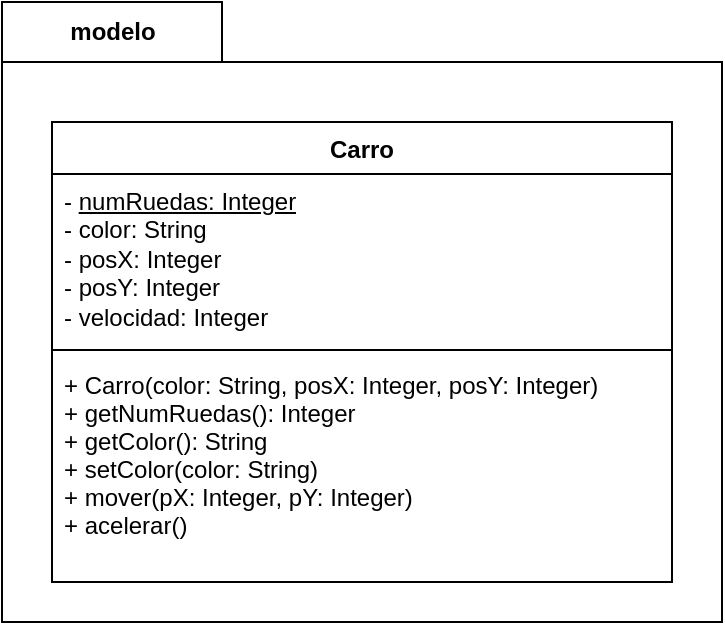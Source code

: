 <mxfile>
    <diagram id="7JAi_5tXz_xZO4gZ5tVl" name="Page-1">
        <mxGraphModel dx="1054" dy="652" grid="1" gridSize="10" guides="1" tooltips="1" connect="1" arrows="1" fold="1" page="1" pageScale="1" pageWidth="850" pageHeight="1100" math="0" shadow="0">
            <root>
                <mxCell id="0"/>
                <mxCell id="1" parent="0"/>
                <mxCell id="7" value="modelo" style="shape=folder;fontStyle=1;tabWidth=110;tabHeight=30;tabPosition=left;html=1;boundedLbl=1;labelInHeader=1;container=1;collapsible=0;recursiveResize=0;fontColor=#000000;strokeColor=#000000;fillColor=#FFFFFF;" vertex="1" parent="1">
                    <mxGeometry x="60" y="150" width="360" height="310" as="geometry"/>
                </mxCell>
                <mxCell id="9" value="Carro" style="swimlane;fontStyle=1;align=center;verticalAlign=top;childLayout=stackLayout;horizontal=1;startSize=26;horizontalStack=0;resizeParent=1;resizeParentMax=0;resizeLast=0;collapsible=1;marginBottom=0;" vertex="1" parent="1">
                    <mxGeometry x="85" y="210" width="310" height="230" as="geometry">
                        <mxRectangle x="265" y="170" width="60" height="26" as="alternateBounds"/>
                    </mxGeometry>
                </mxCell>
                <mxCell id="10" value="&lt;font color=&quot;#000000&quot;&gt;-&amp;nbsp;&lt;u&gt;numRuedas: Integer&lt;/u&gt;&lt;br&gt;- color: String&lt;br&gt;- posX: Integer&lt;br&gt;- posY: Integer&lt;br&gt;- velocidad: Integer&lt;/font&gt;" style="text;strokeColor=none;fillColor=none;align=left;verticalAlign=top;spacingLeft=4;spacingRight=4;overflow=hidden;rotatable=0;points=[[0,0.5],[1,0.5]];portConstraint=eastwest;html=1;" vertex="1" parent="9">
                    <mxGeometry y="26" width="310" height="84" as="geometry"/>
                </mxCell>
                <mxCell id="11" value="" style="line;strokeWidth=1;fillColor=none;align=left;verticalAlign=middle;spacingTop=-1;spacingLeft=3;spacingRight=3;rotatable=0;labelPosition=right;points=[];portConstraint=eastwest;" vertex="1" parent="9">
                    <mxGeometry y="110" width="310" height="8" as="geometry"/>
                </mxCell>
                <mxCell id="12" value="+ Carro(color: String, posX: Integer, posY: Integer)&#10;+ getNumRuedas(): Integer&#10;+ getColor(): String&#10;+ setColor(color: String)&#10;+ mover(pX: Integer, pY: Integer)&#10;+ acelerar()&#10;&#10; " style="text;strokeColor=none;fillColor=none;align=left;verticalAlign=top;spacingLeft=4;spacingRight=4;overflow=hidden;rotatable=0;points=[[0,0.5],[1,0.5]];portConstraint=eastwest;fontColor=#000000;" vertex="1" parent="9">
                    <mxGeometry y="118" width="310" height="112" as="geometry"/>
                </mxCell>
            </root>
        </mxGraphModel>
    </diagram>
</mxfile>
